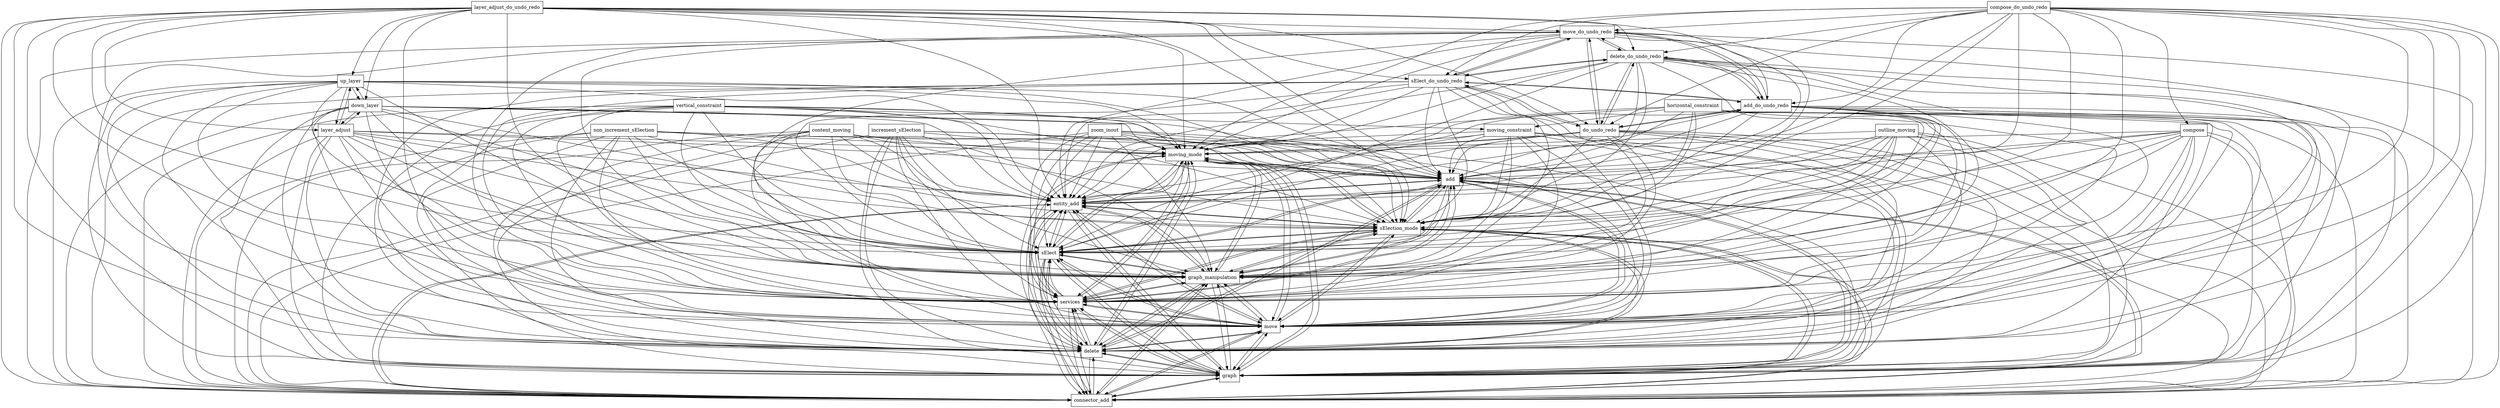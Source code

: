 digraph{
graph [rankdir=TB];
node [shape=box];
edge [arrowhead=normal];
0[label="moving_mode",]
1[label="move_do_undo_redo",]
2[label="zoom_inout",]
3[label="layer_adjust_do_undo_redo",]
4[label="add",]
5[label="connector_add",]
6[label="moving_constraint",]
7[label="compose_do_undo_redo",]
8[label="content_moving",]
9[label="graph",]
10[label="up_layer",]
11[label="delete",]
12[label="compose",]
13[label="move",]
14[label="non_increment_sElection",]
15[label="services",]
16[label="down_layer",]
17[label="layer_adjust",]
18[label="increment_sElection",]
19[label="graph_manipulation",]
20[label="delete_do_undo_redo",]
21[label="sElect_do_undo_redo",]
22[label="do_undo_redo",]
23[label="sElect",]
24[label="horizontal_constraint",]
25[label="sElection_mode",]
26[label="outline_moving",]
27[label="add_do_undo_redo",]
28[label="vertical_constraint",]
29[label="entity_add",]
0->4[label="",]
0->5[label="",]
0->9[label="",]
0->11[label="",]
0->13[label="",]
0->15[label="",]
0->19[label="",]
0->23[label="",]
0->25[label="",]
0->29[label="",]
1->0[label="",]
1->4[label="",]
1->5[label="",]
1->9[label="",]
1->11[label="",]
1->13[label="",]
1->15[label="",]
1->19[label="",]
1->20[label="",]
1->21[label="",]
1->22[label="",]
1->23[label="",]
1->25[label="",]
1->27[label="",]
1->29[label="",]
2->0[label="",]
2->4[label="",]
2->5[label="",]
2->9[label="",]
2->11[label="",]
2->13[label="",]
2->15[label="",]
2->19[label="",]
2->23[label="",]
2->25[label="",]
2->29[label="",]
3->0[label="",]
3->1[label="",]
3->4[label="",]
3->5[label="",]
3->9[label="",]
3->10[label="",]
3->11[label="",]
3->13[label="",]
3->15[label="",]
3->16[label="",]
3->17[label="",]
3->19[label="",]
3->20[label="",]
3->21[label="",]
3->22[label="",]
3->23[label="",]
3->25[label="",]
3->27[label="",]
3->29[label="",]
4->0[label="",]
4->5[label="",]
4->9[label="",]
4->11[label="",]
4->13[label="",]
4->15[label="",]
4->19[label="",]
4->23[label="",]
4->25[label="",]
4->29[label="",]
5->0[label="",]
5->4[label="",]
5->9[label="",]
5->11[label="",]
5->13[label="",]
5->15[label="",]
5->19[label="",]
5->23[label="",]
5->25[label="",]
5->29[label="",]
6->0[label="",]
6->4[label="",]
6->5[label="",]
6->9[label="",]
6->11[label="",]
6->13[label="",]
6->15[label="",]
6->19[label="",]
6->23[label="",]
6->25[label="",]
6->29[label="",]
7->0[label="",]
7->1[label="",]
7->4[label="",]
7->5[label="",]
7->9[label="",]
7->11[label="",]
7->12[label="",]
7->13[label="",]
7->15[label="",]
7->19[label="",]
7->20[label="",]
7->21[label="",]
7->22[label="",]
7->23[label="",]
7->25[label="",]
7->27[label="",]
7->29[label="",]
8->0[label="",]
8->4[label="",]
8->5[label="",]
8->9[label="",]
8->11[label="",]
8->13[label="",]
8->15[label="",]
8->19[label="",]
8->23[label="",]
8->25[label="",]
8->29[label="",]
9->0[label="",]
9->4[label="",]
9->5[label="",]
9->11[label="",]
9->13[label="",]
9->15[label="",]
9->19[label="",]
9->23[label="",]
9->25[label="",]
9->29[label="",]
10->0[label="",]
10->4[label="",]
10->5[label="",]
10->9[label="",]
10->11[label="",]
10->13[label="",]
10->15[label="",]
10->16[label="",]
10->17[label="",]
10->19[label="",]
10->23[label="",]
10->25[label="",]
10->29[label="",]
11->0[label="",]
11->4[label="",]
11->5[label="",]
11->9[label="",]
11->13[label="",]
11->15[label="",]
11->19[label="",]
11->23[label="",]
11->25[label="",]
11->29[label="",]
12->0[label="",]
12->4[label="",]
12->5[label="",]
12->9[label="",]
12->11[label="",]
12->13[label="",]
12->15[label="",]
12->19[label="",]
12->23[label="",]
12->25[label="",]
12->29[label="",]
13->0[label="",]
13->4[label="",]
13->5[label="",]
13->9[label="",]
13->11[label="",]
13->15[label="",]
13->19[label="",]
13->23[label="",]
13->25[label="",]
13->29[label="",]
14->0[label="",]
14->4[label="",]
14->5[label="",]
14->9[label="",]
14->11[label="",]
14->13[label="",]
14->15[label="",]
14->19[label="",]
14->23[label="",]
14->25[label="",]
14->29[label="",]
15->0[label="",]
15->4[label="",]
15->5[label="",]
15->9[label="",]
15->11[label="",]
15->13[label="",]
15->19[label="",]
15->23[label="",]
15->25[label="",]
15->29[label="",]
16->0[label="",]
16->4[label="",]
16->5[label="",]
16->9[label="",]
16->10[label="",]
16->11[label="",]
16->13[label="",]
16->15[label="",]
16->17[label="",]
16->19[label="",]
16->23[label="",]
16->25[label="",]
16->29[label="",]
17->0[label="",]
17->4[label="",]
17->5[label="",]
17->9[label="",]
17->10[label="",]
17->11[label="",]
17->13[label="",]
17->15[label="",]
17->16[label="",]
17->19[label="",]
17->23[label="",]
17->25[label="",]
17->29[label="",]
18->0[label="",]
18->4[label="",]
18->5[label="",]
18->9[label="",]
18->11[label="",]
18->13[label="",]
18->15[label="",]
18->19[label="",]
18->23[label="",]
18->25[label="",]
18->29[label="",]
19->0[label="",]
19->4[label="",]
19->5[label="",]
19->9[label="",]
19->11[label="",]
19->13[label="",]
19->15[label="",]
19->23[label="",]
19->25[label="",]
19->29[label="",]
20->0[label="",]
20->1[label="",]
20->4[label="",]
20->5[label="",]
20->9[label="",]
20->11[label="",]
20->13[label="",]
20->15[label="",]
20->19[label="",]
20->21[label="",]
20->22[label="",]
20->23[label="",]
20->25[label="",]
20->27[label="",]
20->29[label="",]
21->0[label="",]
21->1[label="",]
21->4[label="",]
21->5[label="",]
21->9[label="",]
21->11[label="",]
21->13[label="",]
21->15[label="",]
21->19[label="",]
21->20[label="",]
21->22[label="",]
21->23[label="",]
21->25[label="",]
21->27[label="",]
21->29[label="",]
22->0[label="",]
22->1[label="",]
22->4[label="",]
22->5[label="",]
22->9[label="",]
22->11[label="",]
22->13[label="",]
22->15[label="",]
22->19[label="",]
22->20[label="",]
22->21[label="",]
22->23[label="",]
22->25[label="",]
22->27[label="",]
22->29[label="",]
23->0[label="",]
23->4[label="",]
23->5[label="",]
23->9[label="",]
23->11[label="",]
23->13[label="",]
23->15[label="",]
23->19[label="",]
23->25[label="",]
23->29[label="",]
24->0[label="",]
24->4[label="",]
24->5[label="",]
24->6[label="",]
24->9[label="",]
24->11[label="",]
24->13[label="",]
24->15[label="",]
24->19[label="",]
24->23[label="",]
24->25[label="",]
24->29[label="",]
25->0[label="",]
25->4[label="",]
25->5[label="",]
25->9[label="",]
25->11[label="",]
25->13[label="",]
25->15[label="",]
25->19[label="",]
25->23[label="",]
25->29[label="",]
26->0[label="",]
26->4[label="",]
26->5[label="",]
26->9[label="",]
26->11[label="",]
26->13[label="",]
26->15[label="",]
26->19[label="",]
26->23[label="",]
26->25[label="",]
26->29[label="",]
27->0[label="",]
27->1[label="",]
27->4[label="",]
27->5[label="",]
27->9[label="",]
27->11[label="",]
27->13[label="",]
27->15[label="",]
27->19[label="",]
27->20[label="",]
27->21[label="",]
27->22[label="",]
27->23[label="",]
27->25[label="",]
27->29[label="",]
28->0[label="",]
28->4[label="",]
28->5[label="",]
28->6[label="",]
28->9[label="",]
28->11[label="",]
28->13[label="",]
28->15[label="",]
28->19[label="",]
28->23[label="",]
28->25[label="",]
28->29[label="",]
29->0[label="",]
29->4[label="",]
29->5[label="",]
29->9[label="",]
29->11[label="",]
29->13[label="",]
29->15[label="",]
29->19[label="",]
29->23[label="",]
29->25[label="",]
}
